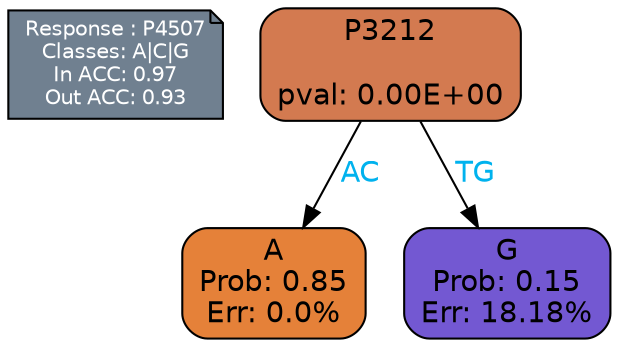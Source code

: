 digraph Tree {
node [shape=box, style="filled, rounded", color="black", fontname=helvetica] ;
graph [ranksep=equally, splines=polylines, bgcolor=transparent, dpi=600] ;
edge [fontname=helvetica] ;
LEGEND [label="Response : P4507
Classes: A|C|G
In ACC: 0.97
Out ACC: 0.93
",shape=note,align=left,style=filled,fillcolor="slategray",fontcolor="white",fontsize=10];1 [label="P3212

pval: 0.00E+00", fillcolor="#d37a50"] ;
2 [label="A
Prob: 0.85
Err: 0.0%", fillcolor="#e58139"] ;
3 [label="G
Prob: 0.15
Err: 18.18%", fillcolor="#7358d2"] ;
1 -> 2 [label="AC",fontcolor=deepskyblue2] ;
1 -> 3 [label="TG",fontcolor=deepskyblue2] ;
{rank = same; 2;3;}{rank = same; LEGEND;1;}}